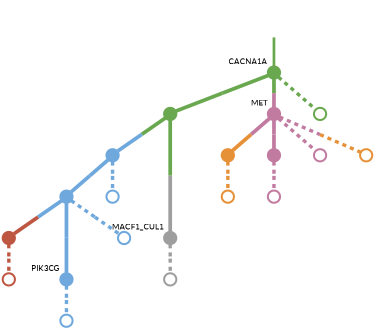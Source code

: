 strict digraph  {
graph[splines=false]; nodesep=0.7; rankdir=TB; ranksep=0.6; forcelabels=true; dpi=600; size=2.5;
0 [color="#6aa84fff", fillcolor="#6aa84fff", fixedsize=true, fontname=Lato, fontsize="12pt", height="0.25", label="", penwidth=3, shape=circle, style=filled, xlabel=CACNA1A];
1 [color="#6aa84fff", fillcolor="#6aa84fff", fixedsize=true, fontname=Lato, fontsize="12pt", height="0.25", label="", penwidth=3, shape=circle, style=filled, xlabel=""];
3 [color="#c27ba0ff", fillcolor="#c27ba0ff", fixedsize=true, fontname=Lato, fontsize="12pt", height="0.25", label="", penwidth=3, shape=circle, style=filled, xlabel=MET];
10 [color="#6aa84fff", fillcolor="#6aa84fff", fixedsize=true, fontname=Lato, fontsize="12pt", height="0.25", label="", penwidth=3, shape=circle, style=solid, xlabel=""];
2 [color="#6fa8dcff", fillcolor="#6fa8dcff", fixedsize=true, fontname=Lato, fontsize="12pt", height="0.25", label="", penwidth=3, shape=circle, style=filled, xlabel=""];
5 [color="#9e9e9eff", fillcolor="#9e9e9eff", fixedsize=true, fontname=Lato, fontsize="12pt", height="0.25", label="", penwidth=3, shape=circle, style=filled, xlabel=MACF1_CUL1];
4 [color="#6fa8dcff", fillcolor="#6fa8dcff", fixedsize=true, fontname=Lato, fontsize="12pt", height="0.25", label="", penwidth=3, shape=circle, style=filled, xlabel=""];
14 [color="#6fa8dcff", fillcolor="#6fa8dcff", fixedsize=true, fontname=Lato, fontsize="12pt", height="0.25", label="", penwidth=3, shape=circle, style=solid, xlabel=""];
6 [color="#e69138ff", fillcolor="#e69138ff", fixedsize=true, fontname=Lato, fontsize="12pt", height="0.25", label="", penwidth=3, shape=circle, style=filled, xlabel=""];
9 [color="#c27ba0ff", fillcolor="#c27ba0ff", fixedsize=true, fontname=Lato, fontsize="12pt", height="0.25", label="", penwidth=3, shape=circle, style=filled, xlabel=""];
11 [color="#c27ba0ff", fillcolor="#c27ba0ff", fixedsize=true, fontname=Lato, fontsize="12pt", height="0.25", label="", penwidth=3, shape=circle, style=solid, xlabel=""];
17 [color="#e69138ff", fillcolor="#e69138ff", fixedsize=true, fontname=Lato, fontsize="12pt", height="0.25", label="", penwidth=3, shape=circle, style=solid, xlabel=""];
7 [color="#be5742ff", fillcolor="#be5742ff", fixedsize=true, fontname=Lato, fontsize="12pt", height="0.25", label="", penwidth=3, shape=circle, style=filled, xlabel=""];
8 [color="#6fa8dcff", fillcolor="#6fa8dcff", fixedsize=true, fontname=Lato, fontsize="12pt", height="0.25", label="", penwidth=3, shape=circle, style=filled, xlabel=PIK3CG];
15 [color="#6fa8dcff", fillcolor="#6fa8dcff", fixedsize=true, fontname=Lato, fontsize="12pt", height="0.25", label="", penwidth=3, shape=circle, style=solid, xlabel=""];
19 [color="#9e9e9eff", fillcolor="#9e9e9eff", fixedsize=true, fontname=Lato, fontsize="12pt", height="0.25", label="", penwidth=3, shape=circle, style=solid, xlabel=""];
18 [color="#e69138ff", fillcolor="#e69138ff", fixedsize=true, fontname=Lato, fontsize="12pt", height="0.25", label="", penwidth=3, shape=circle, style=solid, xlabel=""];
13 [color="#be5742ff", fillcolor="#be5742ff", fixedsize=true, fontname=Lato, fontsize="12pt", height="0.25", label="", penwidth=3, shape=circle, style=solid, xlabel=""];
16 [color="#6fa8dcff", fillcolor="#6fa8dcff", fixedsize=true, fontname=Lato, fontsize="12pt", height="0.25", label="", penwidth=3, shape=circle, style=solid, xlabel=""];
12 [color="#c27ba0ff", fillcolor="#c27ba0ff", fixedsize=true, fontname=Lato, fontsize="12pt", height="0.25", label="", penwidth=3, shape=circle, style=solid, xlabel=""];
normal [label="", penwidth=3, style=invis, xlabel=CACNA1A];
0 -> 1  [arrowsize=0, color="#6aa84fff;0.5:#6aa84fff", minlen="1.3736263513565063", penwidth="5.5", style=solid];
0 -> 3  [arrowsize=0, color="#6aa84fff;0.5:#c27ba0ff", minlen="1.923076868057251", penwidth="5.5", style=solid];
0 -> 10  [arrowsize=0, color="#6aa84fff;0.5:#6aa84fff", minlen="1.0549451112747192", penwidth=5, style=dashed];
1 -> 2  [arrowsize=0, color="#6aa84fff;0.5:#6fa8dcff", minlen="1.7692307233810425", penwidth="5.5", style=solid];
1 -> 5  [arrowsize=0, color="#6aa84fff;0.5:#9e9e9eff", minlen="3.0", penwidth="5.5", style=solid];
3 -> 6  [arrowsize=0, color="#c27ba0ff;0.5:#e69138ff", minlen="1.2417582273483276", penwidth="5.5", style=solid];
3 -> 9  [arrowsize=0, color="#c27ba0ff;0.5:#c27ba0ff", minlen="1.109890103340149", penwidth="5.5", style=solid];
3 -> 11  [arrowsize=0, color="#c27ba0ff;0.5:#c27ba0ff", minlen="1.0549451112747192", penwidth=5, style=dashed];
3 -> 17  [arrowsize=0, color="#c27ba0ff;0.5:#e69138ff", minlen="1.0549451112747192", penwidth=5, style=dashed];
2 -> 4  [arrowsize=0, color="#6fa8dcff;0.5:#6fa8dcff", minlen="1.2197802066802979", penwidth="5.5", style=solid];
2 -> 14  [arrowsize=0, color="#6fa8dcff;0.5:#6fa8dcff", minlen="1.0549451112747192", penwidth=5, style=dashed];
5 -> 19  [arrowsize=0, color="#9e9e9eff;0.5:#9e9e9eff", minlen="1.0549451112747192", penwidth=5, style=dashed];
4 -> 7  [arrowsize=0, color="#6fa8dcff;0.5:#be5742ff", minlen="1.5274724960327148", penwidth="5.5", style=solid];
4 -> 8  [arrowsize=0, color="#6fa8dcff;0.5:#6fa8dcff", minlen="2.758241653442383", penwidth="5.5", style=solid];
4 -> 15  [arrowsize=0, color="#6fa8dcff;0.5:#6fa8dcff", minlen="1.0549451112747192", penwidth=5, style=dashed];
6 -> 18  [arrowsize=0, color="#e69138ff;0.5:#e69138ff", minlen="1.0549451112747192", penwidth=5, style=dashed];
9 -> 12  [arrowsize=0, color="#c27ba0ff;0.5:#c27ba0ff", minlen="1.0549451112747192", penwidth=5, style=dashed];
7 -> 13  [arrowsize=0, color="#be5742ff;0.5:#be5742ff", minlen="1.0549451112747192", penwidth=5, style=dashed];
8 -> 16  [arrowsize=0, color="#6fa8dcff;0.5:#6fa8dcff", minlen="1.0549451112747192", penwidth=5, style=dashed];
normal -> 0  [arrowsize=0, color="#6aa84fff", label="", penwidth=4, style=solid];
}
